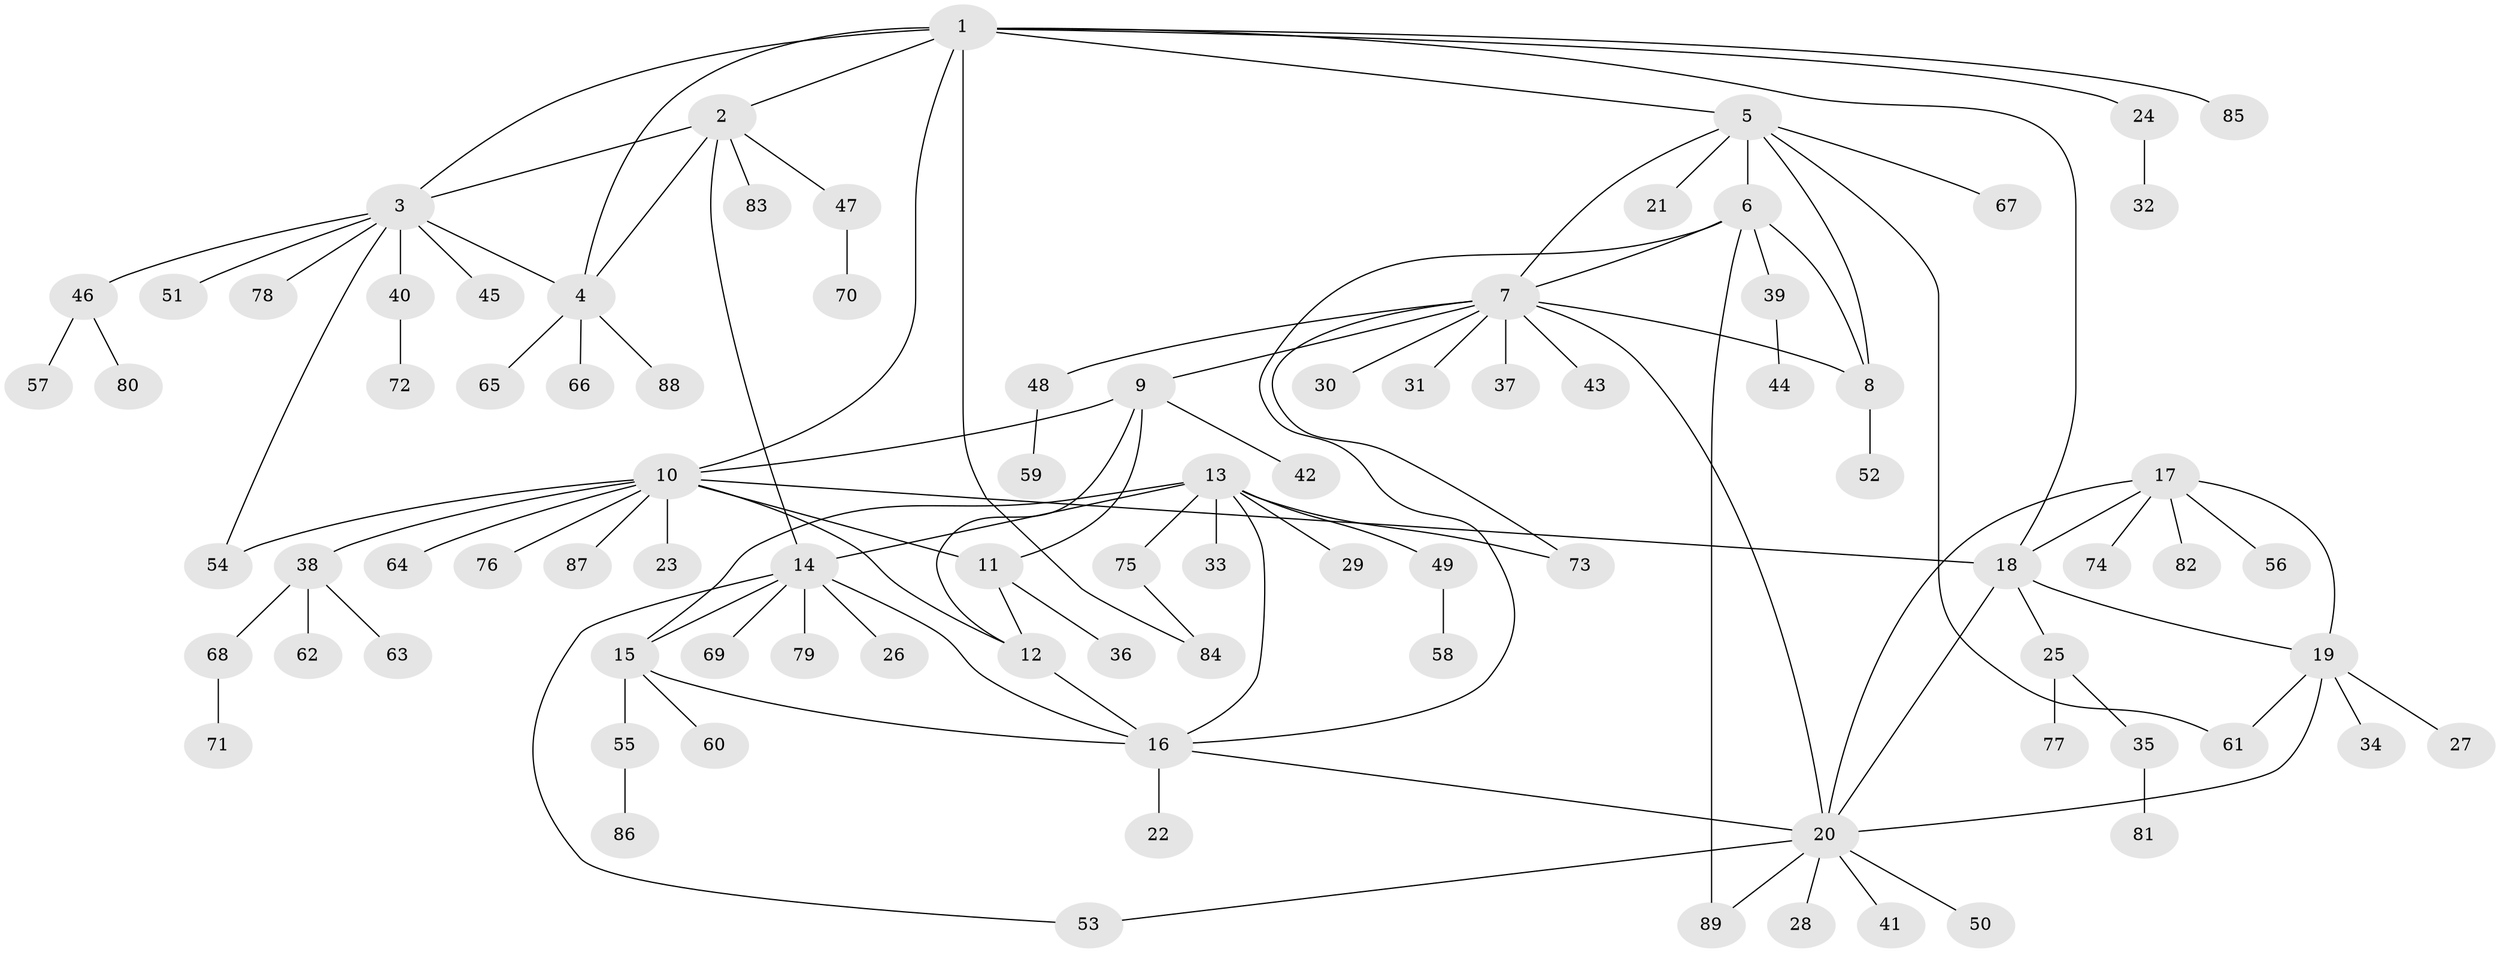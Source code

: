 // Generated by graph-tools (version 1.1) at 2025/26/03/09/25 03:26:45]
// undirected, 89 vertices, 115 edges
graph export_dot {
graph [start="1"]
  node [color=gray90,style=filled];
  1;
  2;
  3;
  4;
  5;
  6;
  7;
  8;
  9;
  10;
  11;
  12;
  13;
  14;
  15;
  16;
  17;
  18;
  19;
  20;
  21;
  22;
  23;
  24;
  25;
  26;
  27;
  28;
  29;
  30;
  31;
  32;
  33;
  34;
  35;
  36;
  37;
  38;
  39;
  40;
  41;
  42;
  43;
  44;
  45;
  46;
  47;
  48;
  49;
  50;
  51;
  52;
  53;
  54;
  55;
  56;
  57;
  58;
  59;
  60;
  61;
  62;
  63;
  64;
  65;
  66;
  67;
  68;
  69;
  70;
  71;
  72;
  73;
  74;
  75;
  76;
  77;
  78;
  79;
  80;
  81;
  82;
  83;
  84;
  85;
  86;
  87;
  88;
  89;
  1 -- 2;
  1 -- 3;
  1 -- 4;
  1 -- 5;
  1 -- 10;
  1 -- 18;
  1 -- 24;
  1 -- 84;
  1 -- 85;
  2 -- 3;
  2 -- 4;
  2 -- 14;
  2 -- 47;
  2 -- 83;
  3 -- 4;
  3 -- 40;
  3 -- 45;
  3 -- 46;
  3 -- 51;
  3 -- 54;
  3 -- 78;
  4 -- 65;
  4 -- 66;
  4 -- 88;
  5 -- 6;
  5 -- 7;
  5 -- 8;
  5 -- 21;
  5 -- 61;
  5 -- 67;
  6 -- 7;
  6 -- 8;
  6 -- 16;
  6 -- 39;
  6 -- 89;
  7 -- 8;
  7 -- 9;
  7 -- 20;
  7 -- 30;
  7 -- 31;
  7 -- 37;
  7 -- 43;
  7 -- 48;
  7 -- 73;
  8 -- 52;
  9 -- 10;
  9 -- 11;
  9 -- 12;
  9 -- 42;
  10 -- 11;
  10 -- 12;
  10 -- 18;
  10 -- 23;
  10 -- 38;
  10 -- 54;
  10 -- 64;
  10 -- 76;
  10 -- 87;
  11 -- 12;
  11 -- 36;
  12 -- 16;
  13 -- 14;
  13 -- 15;
  13 -- 16;
  13 -- 29;
  13 -- 33;
  13 -- 49;
  13 -- 73;
  13 -- 75;
  14 -- 15;
  14 -- 16;
  14 -- 26;
  14 -- 53;
  14 -- 69;
  14 -- 79;
  15 -- 16;
  15 -- 55;
  15 -- 60;
  16 -- 20;
  16 -- 22;
  17 -- 18;
  17 -- 19;
  17 -- 20;
  17 -- 56;
  17 -- 74;
  17 -- 82;
  18 -- 19;
  18 -- 20;
  18 -- 25;
  19 -- 20;
  19 -- 27;
  19 -- 34;
  19 -- 61;
  20 -- 28;
  20 -- 41;
  20 -- 50;
  20 -- 53;
  20 -- 89;
  24 -- 32;
  25 -- 35;
  25 -- 77;
  35 -- 81;
  38 -- 62;
  38 -- 63;
  38 -- 68;
  39 -- 44;
  40 -- 72;
  46 -- 57;
  46 -- 80;
  47 -- 70;
  48 -- 59;
  49 -- 58;
  55 -- 86;
  68 -- 71;
  75 -- 84;
}
